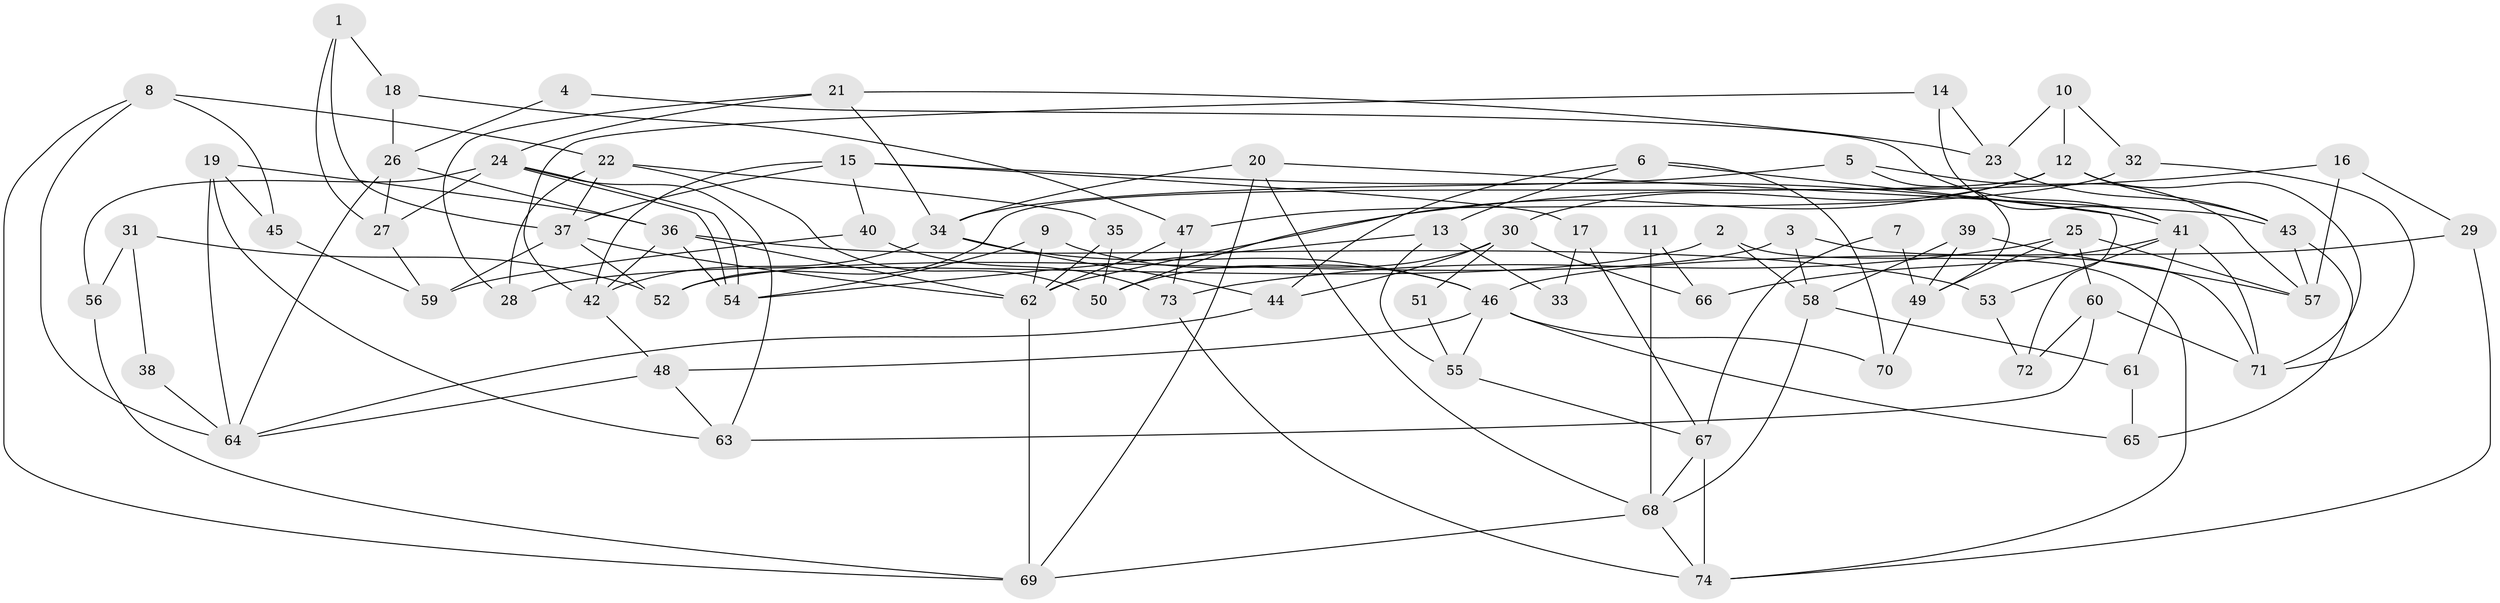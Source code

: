 // coarse degree distribution, {3: 0.15217391304347827, 6: 0.17391304347826086, 7: 0.06521739130434782, 5: 0.2608695652173913, 4: 0.17391304347826086, 8: 0.08695652173913043, 9: 0.043478260869565216, 2: 0.043478260869565216}
// Generated by graph-tools (version 1.1) at 2025/24/03/03/25 07:24:01]
// undirected, 74 vertices, 148 edges
graph export_dot {
graph [start="1"]
  node [color=gray90,style=filled];
  1;
  2;
  3;
  4;
  5;
  6;
  7;
  8;
  9;
  10;
  11;
  12;
  13;
  14;
  15;
  16;
  17;
  18;
  19;
  20;
  21;
  22;
  23;
  24;
  25;
  26;
  27;
  28;
  29;
  30;
  31;
  32;
  33;
  34;
  35;
  36;
  37;
  38;
  39;
  40;
  41;
  42;
  43;
  44;
  45;
  46;
  47;
  48;
  49;
  50;
  51;
  52;
  53;
  54;
  55;
  56;
  57;
  58;
  59;
  60;
  61;
  62;
  63;
  64;
  65;
  66;
  67;
  68;
  69;
  70;
  71;
  72;
  73;
  74;
  1 -- 37;
  1 -- 27;
  1 -- 18;
  2 -- 74;
  2 -- 28;
  2 -- 58;
  3 -- 71;
  3 -- 52;
  3 -- 58;
  4 -- 26;
  4 -- 41;
  5 -- 34;
  5 -- 57;
  5 -- 49;
  6 -- 44;
  6 -- 70;
  6 -- 13;
  6 -- 72;
  7 -- 49;
  7 -- 67;
  8 -- 22;
  8 -- 64;
  8 -- 45;
  8 -- 69;
  9 -- 62;
  9 -- 54;
  9 -- 46;
  10 -- 12;
  10 -- 23;
  10 -- 32;
  11 -- 66;
  11 -- 68;
  12 -- 43;
  12 -- 71;
  12 -- 30;
  12 -- 50;
  12 -- 52;
  13 -- 54;
  13 -- 33;
  13 -- 55;
  14 -- 23;
  14 -- 42;
  14 -- 41;
  15 -- 41;
  15 -- 42;
  15 -- 17;
  15 -- 37;
  15 -- 40;
  16 -- 57;
  16 -- 62;
  16 -- 29;
  17 -- 67;
  17 -- 33;
  18 -- 26;
  18 -- 47;
  19 -- 45;
  19 -- 36;
  19 -- 63;
  19 -- 64;
  20 -- 34;
  20 -- 68;
  20 -- 43;
  20 -- 69;
  21 -- 24;
  21 -- 34;
  21 -- 23;
  21 -- 28;
  22 -- 37;
  22 -- 50;
  22 -- 28;
  22 -- 35;
  23 -- 43;
  24 -- 63;
  24 -- 54;
  24 -- 54;
  24 -- 27;
  24 -- 56;
  25 -- 73;
  25 -- 49;
  25 -- 57;
  25 -- 60;
  26 -- 36;
  26 -- 64;
  26 -- 27;
  27 -- 59;
  29 -- 74;
  29 -- 46;
  30 -- 50;
  30 -- 44;
  30 -- 51;
  30 -- 66;
  31 -- 52;
  31 -- 56;
  31 -- 38;
  32 -- 47;
  32 -- 71;
  34 -- 42;
  34 -- 46;
  34 -- 44;
  35 -- 62;
  35 -- 50;
  36 -- 62;
  36 -- 53;
  36 -- 42;
  36 -- 54;
  37 -- 62;
  37 -- 52;
  37 -- 59;
  38 -- 64;
  39 -- 57;
  39 -- 58;
  39 -- 49;
  40 -- 59;
  40 -- 73;
  41 -- 71;
  41 -- 53;
  41 -- 61;
  41 -- 66;
  42 -- 48;
  43 -- 65;
  43 -- 57;
  44 -- 64;
  45 -- 59;
  46 -- 48;
  46 -- 55;
  46 -- 65;
  46 -- 70;
  47 -- 73;
  47 -- 62;
  48 -- 64;
  48 -- 63;
  49 -- 70;
  51 -- 55;
  53 -- 72;
  55 -- 67;
  56 -- 69;
  58 -- 61;
  58 -- 68;
  60 -- 63;
  60 -- 71;
  60 -- 72;
  61 -- 65;
  62 -- 69;
  67 -- 68;
  67 -- 74;
  68 -- 69;
  68 -- 74;
  73 -- 74;
}
